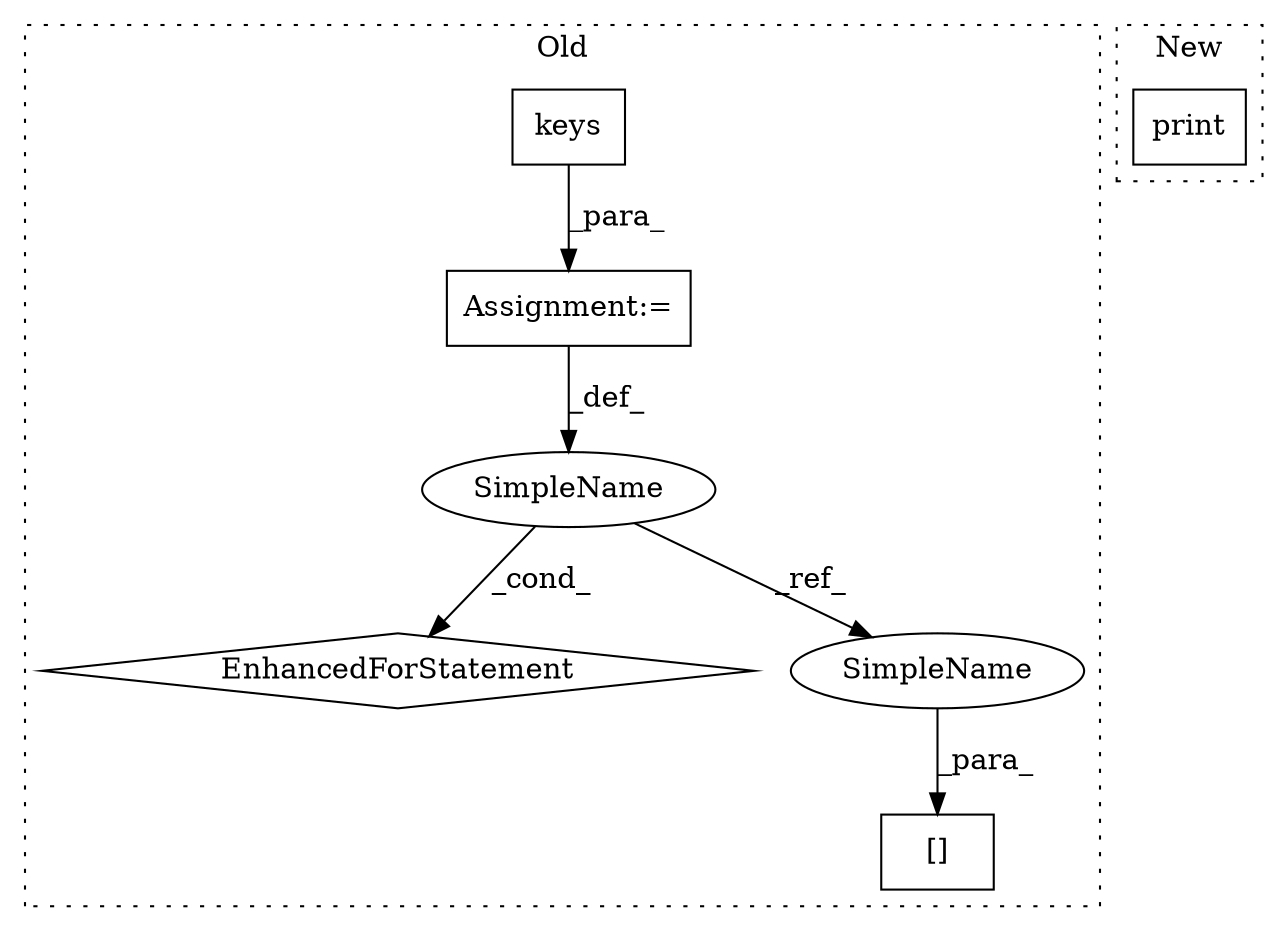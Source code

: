 digraph G {
subgraph cluster0 {
1 [label="keys" a="32" s="1673" l="6" shape="box"];
3 [label="EnhancedForStatement" a="70" s="1586,1679" l="61,2" shape="diamond"];
4 [label="Assignment:=" a="7" s="1586,1679" l="61,2" shape="box"];
5 [label="[]" a="2" s="1723,1739" l="10,1" shape="box"];
6 [label="SimpleName" a="42" s="1651" l="6" shape="ellipse"];
7 [label="SimpleName" a="42" s="1733" l="6" shape="ellipse"];
label = "Old";
style="dotted";
}
subgraph cluster1 {
2 [label="print" a="32" s="1579,1753" l="6,1" shape="box"];
label = "New";
style="dotted";
}
1 -> 4 [label="_para_"];
4 -> 6 [label="_def_"];
6 -> 7 [label="_ref_"];
6 -> 3 [label="_cond_"];
7 -> 5 [label="_para_"];
}